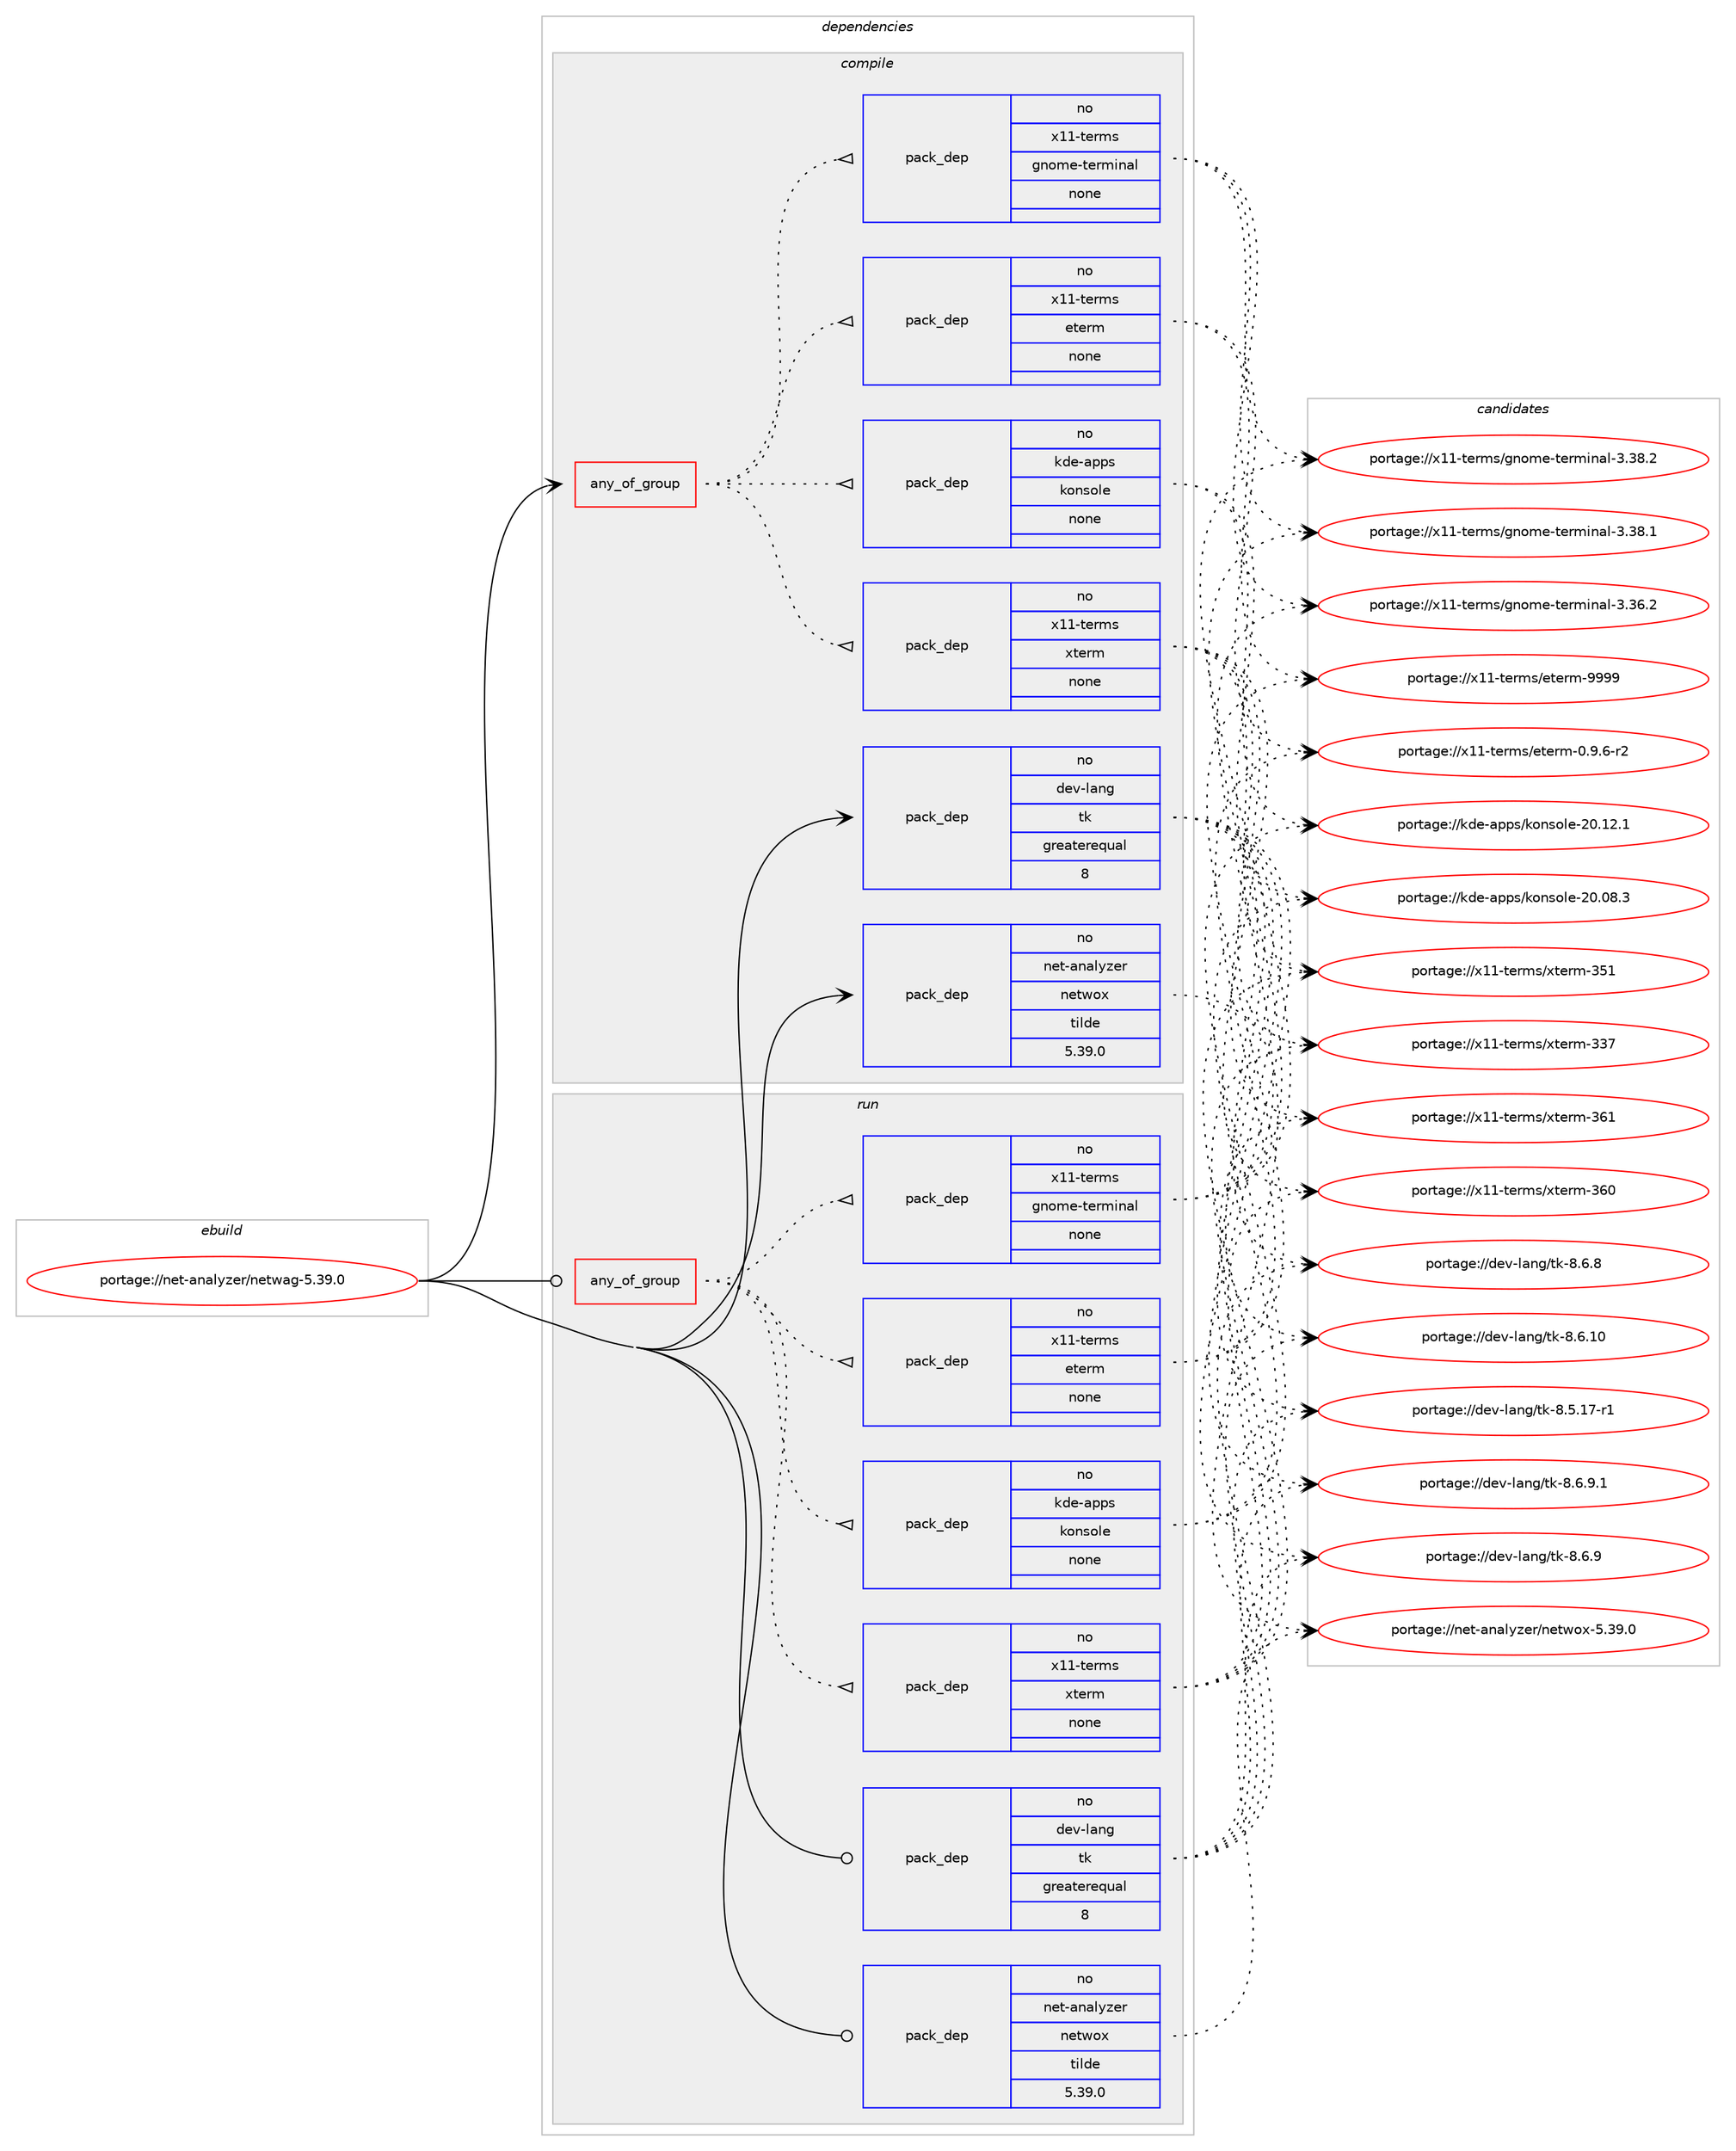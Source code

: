 digraph prolog {

# *************
# Graph options
# *************

newrank=true;
concentrate=true;
compound=true;
graph [rankdir=LR,fontname=Helvetica,fontsize=10,ranksep=1.5];#, ranksep=2.5, nodesep=0.2];
edge  [arrowhead=vee];
node  [fontname=Helvetica,fontsize=10];

# **********
# The ebuild
# **********

subgraph cluster_leftcol {
color=gray;
rank=same;
label=<<i>ebuild</i>>;
id [label="portage://net-analyzer/netwag-5.39.0", color=red, width=4, href="../net-analyzer/netwag-5.39.0.svg"];
}

# ****************
# The dependencies
# ****************

subgraph cluster_midcol {
color=gray;
label=<<i>dependencies</i>>;
subgraph cluster_compile {
fillcolor="#eeeeee";
style=filled;
label=<<i>compile</i>>;
subgraph any19 {
dependency2990 [label=<<TABLE BORDER="0" CELLBORDER="1" CELLSPACING="0" CELLPADDING="4"><TR><TD CELLPADDING="10">any_of_group</TD></TR></TABLE>>, shape=none, color=red];subgraph pack2471 {
dependency2991 [label=<<TABLE BORDER="0" CELLBORDER="1" CELLSPACING="0" CELLPADDING="4" WIDTH="220"><TR><TD ROWSPAN="6" CELLPADDING="30">pack_dep</TD></TR><TR><TD WIDTH="110">no</TD></TR><TR><TD>x11-terms</TD></TR><TR><TD>xterm</TD></TR><TR><TD>none</TD></TR><TR><TD></TD></TR></TABLE>>, shape=none, color=blue];
}
dependency2990:e -> dependency2991:w [weight=20,style="dotted",arrowhead="oinv"];
subgraph pack2472 {
dependency2992 [label=<<TABLE BORDER="0" CELLBORDER="1" CELLSPACING="0" CELLPADDING="4" WIDTH="220"><TR><TD ROWSPAN="6" CELLPADDING="30">pack_dep</TD></TR><TR><TD WIDTH="110">no</TD></TR><TR><TD>kde-apps</TD></TR><TR><TD>konsole</TD></TR><TR><TD>none</TD></TR><TR><TD></TD></TR></TABLE>>, shape=none, color=blue];
}
dependency2990:e -> dependency2992:w [weight=20,style="dotted",arrowhead="oinv"];
subgraph pack2473 {
dependency2993 [label=<<TABLE BORDER="0" CELLBORDER="1" CELLSPACING="0" CELLPADDING="4" WIDTH="220"><TR><TD ROWSPAN="6" CELLPADDING="30">pack_dep</TD></TR><TR><TD WIDTH="110">no</TD></TR><TR><TD>x11-terms</TD></TR><TR><TD>eterm</TD></TR><TR><TD>none</TD></TR><TR><TD></TD></TR></TABLE>>, shape=none, color=blue];
}
dependency2990:e -> dependency2993:w [weight=20,style="dotted",arrowhead="oinv"];
subgraph pack2474 {
dependency2994 [label=<<TABLE BORDER="0" CELLBORDER="1" CELLSPACING="0" CELLPADDING="4" WIDTH="220"><TR><TD ROWSPAN="6" CELLPADDING="30">pack_dep</TD></TR><TR><TD WIDTH="110">no</TD></TR><TR><TD>x11-terms</TD></TR><TR><TD>gnome-terminal</TD></TR><TR><TD>none</TD></TR><TR><TD></TD></TR></TABLE>>, shape=none, color=blue];
}
dependency2990:e -> dependency2994:w [weight=20,style="dotted",arrowhead="oinv"];
}
id:e -> dependency2990:w [weight=20,style="solid",arrowhead="vee"];
subgraph pack2475 {
dependency2995 [label=<<TABLE BORDER="0" CELLBORDER="1" CELLSPACING="0" CELLPADDING="4" WIDTH="220"><TR><TD ROWSPAN="6" CELLPADDING="30">pack_dep</TD></TR><TR><TD WIDTH="110">no</TD></TR><TR><TD>dev-lang</TD></TR><TR><TD>tk</TD></TR><TR><TD>greaterequal</TD></TR><TR><TD>8</TD></TR></TABLE>>, shape=none, color=blue];
}
id:e -> dependency2995:w [weight=20,style="solid",arrowhead="vee"];
subgraph pack2476 {
dependency2996 [label=<<TABLE BORDER="0" CELLBORDER="1" CELLSPACING="0" CELLPADDING="4" WIDTH="220"><TR><TD ROWSPAN="6" CELLPADDING="30">pack_dep</TD></TR><TR><TD WIDTH="110">no</TD></TR><TR><TD>net-analyzer</TD></TR><TR><TD>netwox</TD></TR><TR><TD>tilde</TD></TR><TR><TD>5.39.0</TD></TR></TABLE>>, shape=none, color=blue];
}
id:e -> dependency2996:w [weight=20,style="solid",arrowhead="vee"];
}
subgraph cluster_compileandrun {
fillcolor="#eeeeee";
style=filled;
label=<<i>compile and run</i>>;
}
subgraph cluster_run {
fillcolor="#eeeeee";
style=filled;
label=<<i>run</i>>;
subgraph any20 {
dependency2997 [label=<<TABLE BORDER="0" CELLBORDER="1" CELLSPACING="0" CELLPADDING="4"><TR><TD CELLPADDING="10">any_of_group</TD></TR></TABLE>>, shape=none, color=red];subgraph pack2477 {
dependency2998 [label=<<TABLE BORDER="0" CELLBORDER="1" CELLSPACING="0" CELLPADDING="4" WIDTH="220"><TR><TD ROWSPAN="6" CELLPADDING="30">pack_dep</TD></TR><TR><TD WIDTH="110">no</TD></TR><TR><TD>x11-terms</TD></TR><TR><TD>xterm</TD></TR><TR><TD>none</TD></TR><TR><TD></TD></TR></TABLE>>, shape=none, color=blue];
}
dependency2997:e -> dependency2998:w [weight=20,style="dotted",arrowhead="oinv"];
subgraph pack2478 {
dependency2999 [label=<<TABLE BORDER="0" CELLBORDER="1" CELLSPACING="0" CELLPADDING="4" WIDTH="220"><TR><TD ROWSPAN="6" CELLPADDING="30">pack_dep</TD></TR><TR><TD WIDTH="110">no</TD></TR><TR><TD>kde-apps</TD></TR><TR><TD>konsole</TD></TR><TR><TD>none</TD></TR><TR><TD></TD></TR></TABLE>>, shape=none, color=blue];
}
dependency2997:e -> dependency2999:w [weight=20,style="dotted",arrowhead="oinv"];
subgraph pack2479 {
dependency3000 [label=<<TABLE BORDER="0" CELLBORDER="1" CELLSPACING="0" CELLPADDING="4" WIDTH="220"><TR><TD ROWSPAN="6" CELLPADDING="30">pack_dep</TD></TR><TR><TD WIDTH="110">no</TD></TR><TR><TD>x11-terms</TD></TR><TR><TD>eterm</TD></TR><TR><TD>none</TD></TR><TR><TD></TD></TR></TABLE>>, shape=none, color=blue];
}
dependency2997:e -> dependency3000:w [weight=20,style="dotted",arrowhead="oinv"];
subgraph pack2480 {
dependency3001 [label=<<TABLE BORDER="0" CELLBORDER="1" CELLSPACING="0" CELLPADDING="4" WIDTH="220"><TR><TD ROWSPAN="6" CELLPADDING="30">pack_dep</TD></TR><TR><TD WIDTH="110">no</TD></TR><TR><TD>x11-terms</TD></TR><TR><TD>gnome-terminal</TD></TR><TR><TD>none</TD></TR><TR><TD></TD></TR></TABLE>>, shape=none, color=blue];
}
dependency2997:e -> dependency3001:w [weight=20,style="dotted",arrowhead="oinv"];
}
id:e -> dependency2997:w [weight=20,style="solid",arrowhead="odot"];
subgraph pack2481 {
dependency3002 [label=<<TABLE BORDER="0" CELLBORDER="1" CELLSPACING="0" CELLPADDING="4" WIDTH="220"><TR><TD ROWSPAN="6" CELLPADDING="30">pack_dep</TD></TR><TR><TD WIDTH="110">no</TD></TR><TR><TD>dev-lang</TD></TR><TR><TD>tk</TD></TR><TR><TD>greaterequal</TD></TR><TR><TD>8</TD></TR></TABLE>>, shape=none, color=blue];
}
id:e -> dependency3002:w [weight=20,style="solid",arrowhead="odot"];
subgraph pack2482 {
dependency3003 [label=<<TABLE BORDER="0" CELLBORDER="1" CELLSPACING="0" CELLPADDING="4" WIDTH="220"><TR><TD ROWSPAN="6" CELLPADDING="30">pack_dep</TD></TR><TR><TD WIDTH="110">no</TD></TR><TR><TD>net-analyzer</TD></TR><TR><TD>netwox</TD></TR><TR><TD>tilde</TD></TR><TR><TD>5.39.0</TD></TR></TABLE>>, shape=none, color=blue];
}
id:e -> dependency3003:w [weight=20,style="solid",arrowhead="odot"];
}
}

# **************
# The candidates
# **************

subgraph cluster_choices {
rank=same;
color=gray;
label=<<i>candidates</i>>;

subgraph choice2471 {
color=black;
nodesep=1;
choice1204949451161011141091154712011610111410945515449 [label="portage://x11-terms/xterm-361", color=red, width=4,href="../x11-terms/xterm-361.svg"];
choice1204949451161011141091154712011610111410945515448 [label="portage://x11-terms/xterm-360", color=red, width=4,href="../x11-terms/xterm-360.svg"];
choice1204949451161011141091154712011610111410945515349 [label="portage://x11-terms/xterm-351", color=red, width=4,href="../x11-terms/xterm-351.svg"];
choice1204949451161011141091154712011610111410945515155 [label="portage://x11-terms/xterm-337", color=red, width=4,href="../x11-terms/xterm-337.svg"];
dependency2991:e -> choice1204949451161011141091154712011610111410945515449:w [style=dotted,weight="100"];
dependency2991:e -> choice1204949451161011141091154712011610111410945515448:w [style=dotted,weight="100"];
dependency2991:e -> choice1204949451161011141091154712011610111410945515349:w [style=dotted,weight="100"];
dependency2991:e -> choice1204949451161011141091154712011610111410945515155:w [style=dotted,weight="100"];
}
subgraph choice2472 {
color=black;
nodesep=1;
choice1071001014597112112115471071111101151111081014550484649504649 [label="portage://kde-apps/konsole-20.12.1", color=red, width=4,href="../kde-apps/konsole-20.12.1.svg"];
choice1071001014597112112115471071111101151111081014550484648564651 [label="portage://kde-apps/konsole-20.08.3", color=red, width=4,href="../kde-apps/konsole-20.08.3.svg"];
dependency2992:e -> choice1071001014597112112115471071111101151111081014550484649504649:w [style=dotted,weight="100"];
dependency2992:e -> choice1071001014597112112115471071111101151111081014550484648564651:w [style=dotted,weight="100"];
}
subgraph choice2473 {
color=black;
nodesep=1;
choice120494945116101114109115471011161011141094557575757 [label="portage://x11-terms/eterm-9999", color=red, width=4,href="../x11-terms/eterm-9999.svg"];
choice120494945116101114109115471011161011141094548465746544511450 [label="portage://x11-terms/eterm-0.9.6-r2", color=red, width=4,href="../x11-terms/eterm-0.9.6-r2.svg"];
dependency2993:e -> choice120494945116101114109115471011161011141094557575757:w [style=dotted,weight="100"];
dependency2993:e -> choice120494945116101114109115471011161011141094548465746544511450:w [style=dotted,weight="100"];
}
subgraph choice2474 {
color=black;
nodesep=1;
choice12049494511610111410911547103110111109101451161011141091051109710845514651564650 [label="portage://x11-terms/gnome-terminal-3.38.2", color=red, width=4,href="../x11-terms/gnome-terminal-3.38.2.svg"];
choice12049494511610111410911547103110111109101451161011141091051109710845514651564649 [label="portage://x11-terms/gnome-terminal-3.38.1", color=red, width=4,href="../x11-terms/gnome-terminal-3.38.1.svg"];
choice12049494511610111410911547103110111109101451161011141091051109710845514651544650 [label="portage://x11-terms/gnome-terminal-3.36.2", color=red, width=4,href="../x11-terms/gnome-terminal-3.36.2.svg"];
dependency2994:e -> choice12049494511610111410911547103110111109101451161011141091051109710845514651564650:w [style=dotted,weight="100"];
dependency2994:e -> choice12049494511610111410911547103110111109101451161011141091051109710845514651564649:w [style=dotted,weight="100"];
dependency2994:e -> choice12049494511610111410911547103110111109101451161011141091051109710845514651544650:w [style=dotted,weight="100"];
}
subgraph choice2475 {
color=black;
nodesep=1;
choice1001011184510897110103471161074556465446574649 [label="portage://dev-lang/tk-8.6.9.1", color=red, width=4,href="../dev-lang/tk-8.6.9.1.svg"];
choice100101118451089711010347116107455646544657 [label="portage://dev-lang/tk-8.6.9", color=red, width=4,href="../dev-lang/tk-8.6.9.svg"];
choice100101118451089711010347116107455646544656 [label="portage://dev-lang/tk-8.6.8", color=red, width=4,href="../dev-lang/tk-8.6.8.svg"];
choice10010111845108971101034711610745564654464948 [label="portage://dev-lang/tk-8.6.10", color=red, width=4,href="../dev-lang/tk-8.6.10.svg"];
choice100101118451089711010347116107455646534649554511449 [label="portage://dev-lang/tk-8.5.17-r1", color=red, width=4,href="../dev-lang/tk-8.5.17-r1.svg"];
dependency2995:e -> choice1001011184510897110103471161074556465446574649:w [style=dotted,weight="100"];
dependency2995:e -> choice100101118451089711010347116107455646544657:w [style=dotted,weight="100"];
dependency2995:e -> choice100101118451089711010347116107455646544656:w [style=dotted,weight="100"];
dependency2995:e -> choice10010111845108971101034711610745564654464948:w [style=dotted,weight="100"];
dependency2995:e -> choice100101118451089711010347116107455646534649554511449:w [style=dotted,weight="100"];
}
subgraph choice2476 {
color=black;
nodesep=1;
choice1101011164597110971081211221011144711010111611911112045534651574648 [label="portage://net-analyzer/netwox-5.39.0", color=red, width=4,href="../net-analyzer/netwox-5.39.0.svg"];
dependency2996:e -> choice1101011164597110971081211221011144711010111611911112045534651574648:w [style=dotted,weight="100"];
}
subgraph choice2477 {
color=black;
nodesep=1;
choice1204949451161011141091154712011610111410945515449 [label="portage://x11-terms/xterm-361", color=red, width=4,href="../x11-terms/xterm-361.svg"];
choice1204949451161011141091154712011610111410945515448 [label="portage://x11-terms/xterm-360", color=red, width=4,href="../x11-terms/xterm-360.svg"];
choice1204949451161011141091154712011610111410945515349 [label="portage://x11-terms/xterm-351", color=red, width=4,href="../x11-terms/xterm-351.svg"];
choice1204949451161011141091154712011610111410945515155 [label="portage://x11-terms/xterm-337", color=red, width=4,href="../x11-terms/xterm-337.svg"];
dependency2998:e -> choice1204949451161011141091154712011610111410945515449:w [style=dotted,weight="100"];
dependency2998:e -> choice1204949451161011141091154712011610111410945515448:w [style=dotted,weight="100"];
dependency2998:e -> choice1204949451161011141091154712011610111410945515349:w [style=dotted,weight="100"];
dependency2998:e -> choice1204949451161011141091154712011610111410945515155:w [style=dotted,weight="100"];
}
subgraph choice2478 {
color=black;
nodesep=1;
choice1071001014597112112115471071111101151111081014550484649504649 [label="portage://kde-apps/konsole-20.12.1", color=red, width=4,href="../kde-apps/konsole-20.12.1.svg"];
choice1071001014597112112115471071111101151111081014550484648564651 [label="portage://kde-apps/konsole-20.08.3", color=red, width=4,href="../kde-apps/konsole-20.08.3.svg"];
dependency2999:e -> choice1071001014597112112115471071111101151111081014550484649504649:w [style=dotted,weight="100"];
dependency2999:e -> choice1071001014597112112115471071111101151111081014550484648564651:w [style=dotted,weight="100"];
}
subgraph choice2479 {
color=black;
nodesep=1;
choice120494945116101114109115471011161011141094557575757 [label="portage://x11-terms/eterm-9999", color=red, width=4,href="../x11-terms/eterm-9999.svg"];
choice120494945116101114109115471011161011141094548465746544511450 [label="portage://x11-terms/eterm-0.9.6-r2", color=red, width=4,href="../x11-terms/eterm-0.9.6-r2.svg"];
dependency3000:e -> choice120494945116101114109115471011161011141094557575757:w [style=dotted,weight="100"];
dependency3000:e -> choice120494945116101114109115471011161011141094548465746544511450:w [style=dotted,weight="100"];
}
subgraph choice2480 {
color=black;
nodesep=1;
choice12049494511610111410911547103110111109101451161011141091051109710845514651564650 [label="portage://x11-terms/gnome-terminal-3.38.2", color=red, width=4,href="../x11-terms/gnome-terminal-3.38.2.svg"];
choice12049494511610111410911547103110111109101451161011141091051109710845514651564649 [label="portage://x11-terms/gnome-terminal-3.38.1", color=red, width=4,href="../x11-terms/gnome-terminal-3.38.1.svg"];
choice12049494511610111410911547103110111109101451161011141091051109710845514651544650 [label="portage://x11-terms/gnome-terminal-3.36.2", color=red, width=4,href="../x11-terms/gnome-terminal-3.36.2.svg"];
dependency3001:e -> choice12049494511610111410911547103110111109101451161011141091051109710845514651564650:w [style=dotted,weight="100"];
dependency3001:e -> choice12049494511610111410911547103110111109101451161011141091051109710845514651564649:w [style=dotted,weight="100"];
dependency3001:e -> choice12049494511610111410911547103110111109101451161011141091051109710845514651544650:w [style=dotted,weight="100"];
}
subgraph choice2481 {
color=black;
nodesep=1;
choice1001011184510897110103471161074556465446574649 [label="portage://dev-lang/tk-8.6.9.1", color=red, width=4,href="../dev-lang/tk-8.6.9.1.svg"];
choice100101118451089711010347116107455646544657 [label="portage://dev-lang/tk-8.6.9", color=red, width=4,href="../dev-lang/tk-8.6.9.svg"];
choice100101118451089711010347116107455646544656 [label="portage://dev-lang/tk-8.6.8", color=red, width=4,href="../dev-lang/tk-8.6.8.svg"];
choice10010111845108971101034711610745564654464948 [label="portage://dev-lang/tk-8.6.10", color=red, width=4,href="../dev-lang/tk-8.6.10.svg"];
choice100101118451089711010347116107455646534649554511449 [label="portage://dev-lang/tk-8.5.17-r1", color=red, width=4,href="../dev-lang/tk-8.5.17-r1.svg"];
dependency3002:e -> choice1001011184510897110103471161074556465446574649:w [style=dotted,weight="100"];
dependency3002:e -> choice100101118451089711010347116107455646544657:w [style=dotted,weight="100"];
dependency3002:e -> choice100101118451089711010347116107455646544656:w [style=dotted,weight="100"];
dependency3002:e -> choice10010111845108971101034711610745564654464948:w [style=dotted,weight="100"];
dependency3002:e -> choice100101118451089711010347116107455646534649554511449:w [style=dotted,weight="100"];
}
subgraph choice2482 {
color=black;
nodesep=1;
choice1101011164597110971081211221011144711010111611911112045534651574648 [label="portage://net-analyzer/netwox-5.39.0", color=red, width=4,href="../net-analyzer/netwox-5.39.0.svg"];
dependency3003:e -> choice1101011164597110971081211221011144711010111611911112045534651574648:w [style=dotted,weight="100"];
}
}

}
